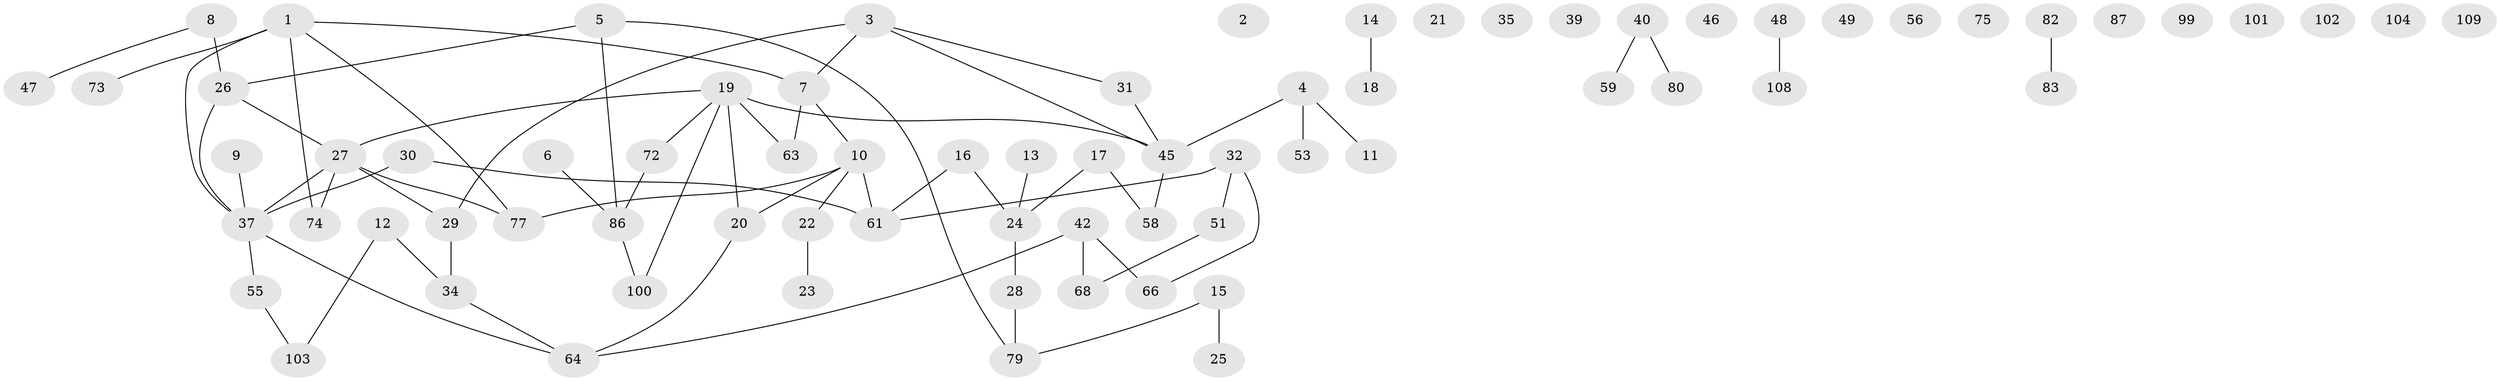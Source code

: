 // original degree distribution, {5: 0.040983606557377046, 0: 0.11475409836065574, 2: 0.27049180327868855, 3: 0.22950819672131148, 1: 0.27049180327868855, 4: 0.07377049180327869}
// Generated by graph-tools (version 1.1) at 2025/16/03/04/25 18:16:45]
// undirected, 73 vertices, 73 edges
graph export_dot {
graph [start="1"]
  node [color=gray90,style=filled];
  1;
  2;
  3 [super="+52+38"];
  4;
  5 [super="+81"];
  6;
  7 [super="+54"];
  8;
  9;
  10 [super="+36"];
  11;
  12;
  13;
  14 [super="+41"];
  15 [super="+117"];
  16 [super="+78"];
  17 [super="+88+43"];
  18;
  19 [super="+33"];
  20 [super="+112+93"];
  21;
  22 [super="+96"];
  23;
  24 [super="+65"];
  25;
  26 [super="+91"];
  27 [super="+50"];
  28;
  29;
  30 [super="+84"];
  31 [super="+95"];
  32 [super="+98"];
  34 [super="+44"];
  35;
  37 [super="+90+116+69"];
  39;
  40 [super="+60"];
  42;
  45 [super="+113"];
  46;
  47;
  48;
  49;
  51;
  53;
  55;
  56;
  58;
  59;
  61 [super="+94"];
  63;
  64 [super="+76+67"];
  66;
  68;
  72 [super="+97"];
  73;
  74 [super="+92"];
  75;
  77 [super="+85+89"];
  79;
  80;
  82;
  83 [super="+115"];
  86 [super="+105"];
  87;
  99;
  100;
  101;
  102;
  103;
  104;
  108 [super="+118"];
  109;
  1 -- 7;
  1 -- 73;
  1 -- 77;
  1 -- 74;
  1 -- 37;
  3 -- 29;
  3 -- 7;
  3 -- 45;
  3 -- 31;
  4 -- 11;
  4 -- 45;
  4 -- 53;
  5 -- 79;
  5 -- 86;
  5 -- 26;
  6 -- 86;
  7 -- 63;
  7 -- 10;
  8 -- 47;
  8 -- 26;
  9 -- 37;
  10 -- 22;
  10 -- 61;
  10 -- 20;
  10 -- 77;
  12 -- 103;
  12 -- 34;
  13 -- 24;
  14 -- 18;
  15 -- 25;
  15 -- 79;
  16 -- 24;
  16 -- 61;
  17 -- 24;
  17 -- 58;
  19 -- 100;
  19 -- 72;
  19 -- 45;
  19 -- 63;
  19 -- 20;
  19 -- 27;
  20 -- 64;
  22 -- 23;
  24 -- 28;
  26 -- 27;
  26 -- 37;
  27 -- 74;
  27 -- 77;
  27 -- 37;
  27 -- 29;
  28 -- 79;
  29 -- 34;
  30 -- 37;
  30 -- 61;
  31 -- 45;
  32 -- 66;
  32 -- 51;
  32 -- 61;
  34 -- 64;
  37 -- 64;
  37 -- 55;
  40 -- 80;
  40 -- 59;
  42 -- 66;
  42 -- 68;
  42 -- 64;
  45 -- 58;
  48 -- 108;
  51 -- 68;
  55 -- 103;
  72 -- 86;
  82 -- 83;
  86 -- 100;
}

